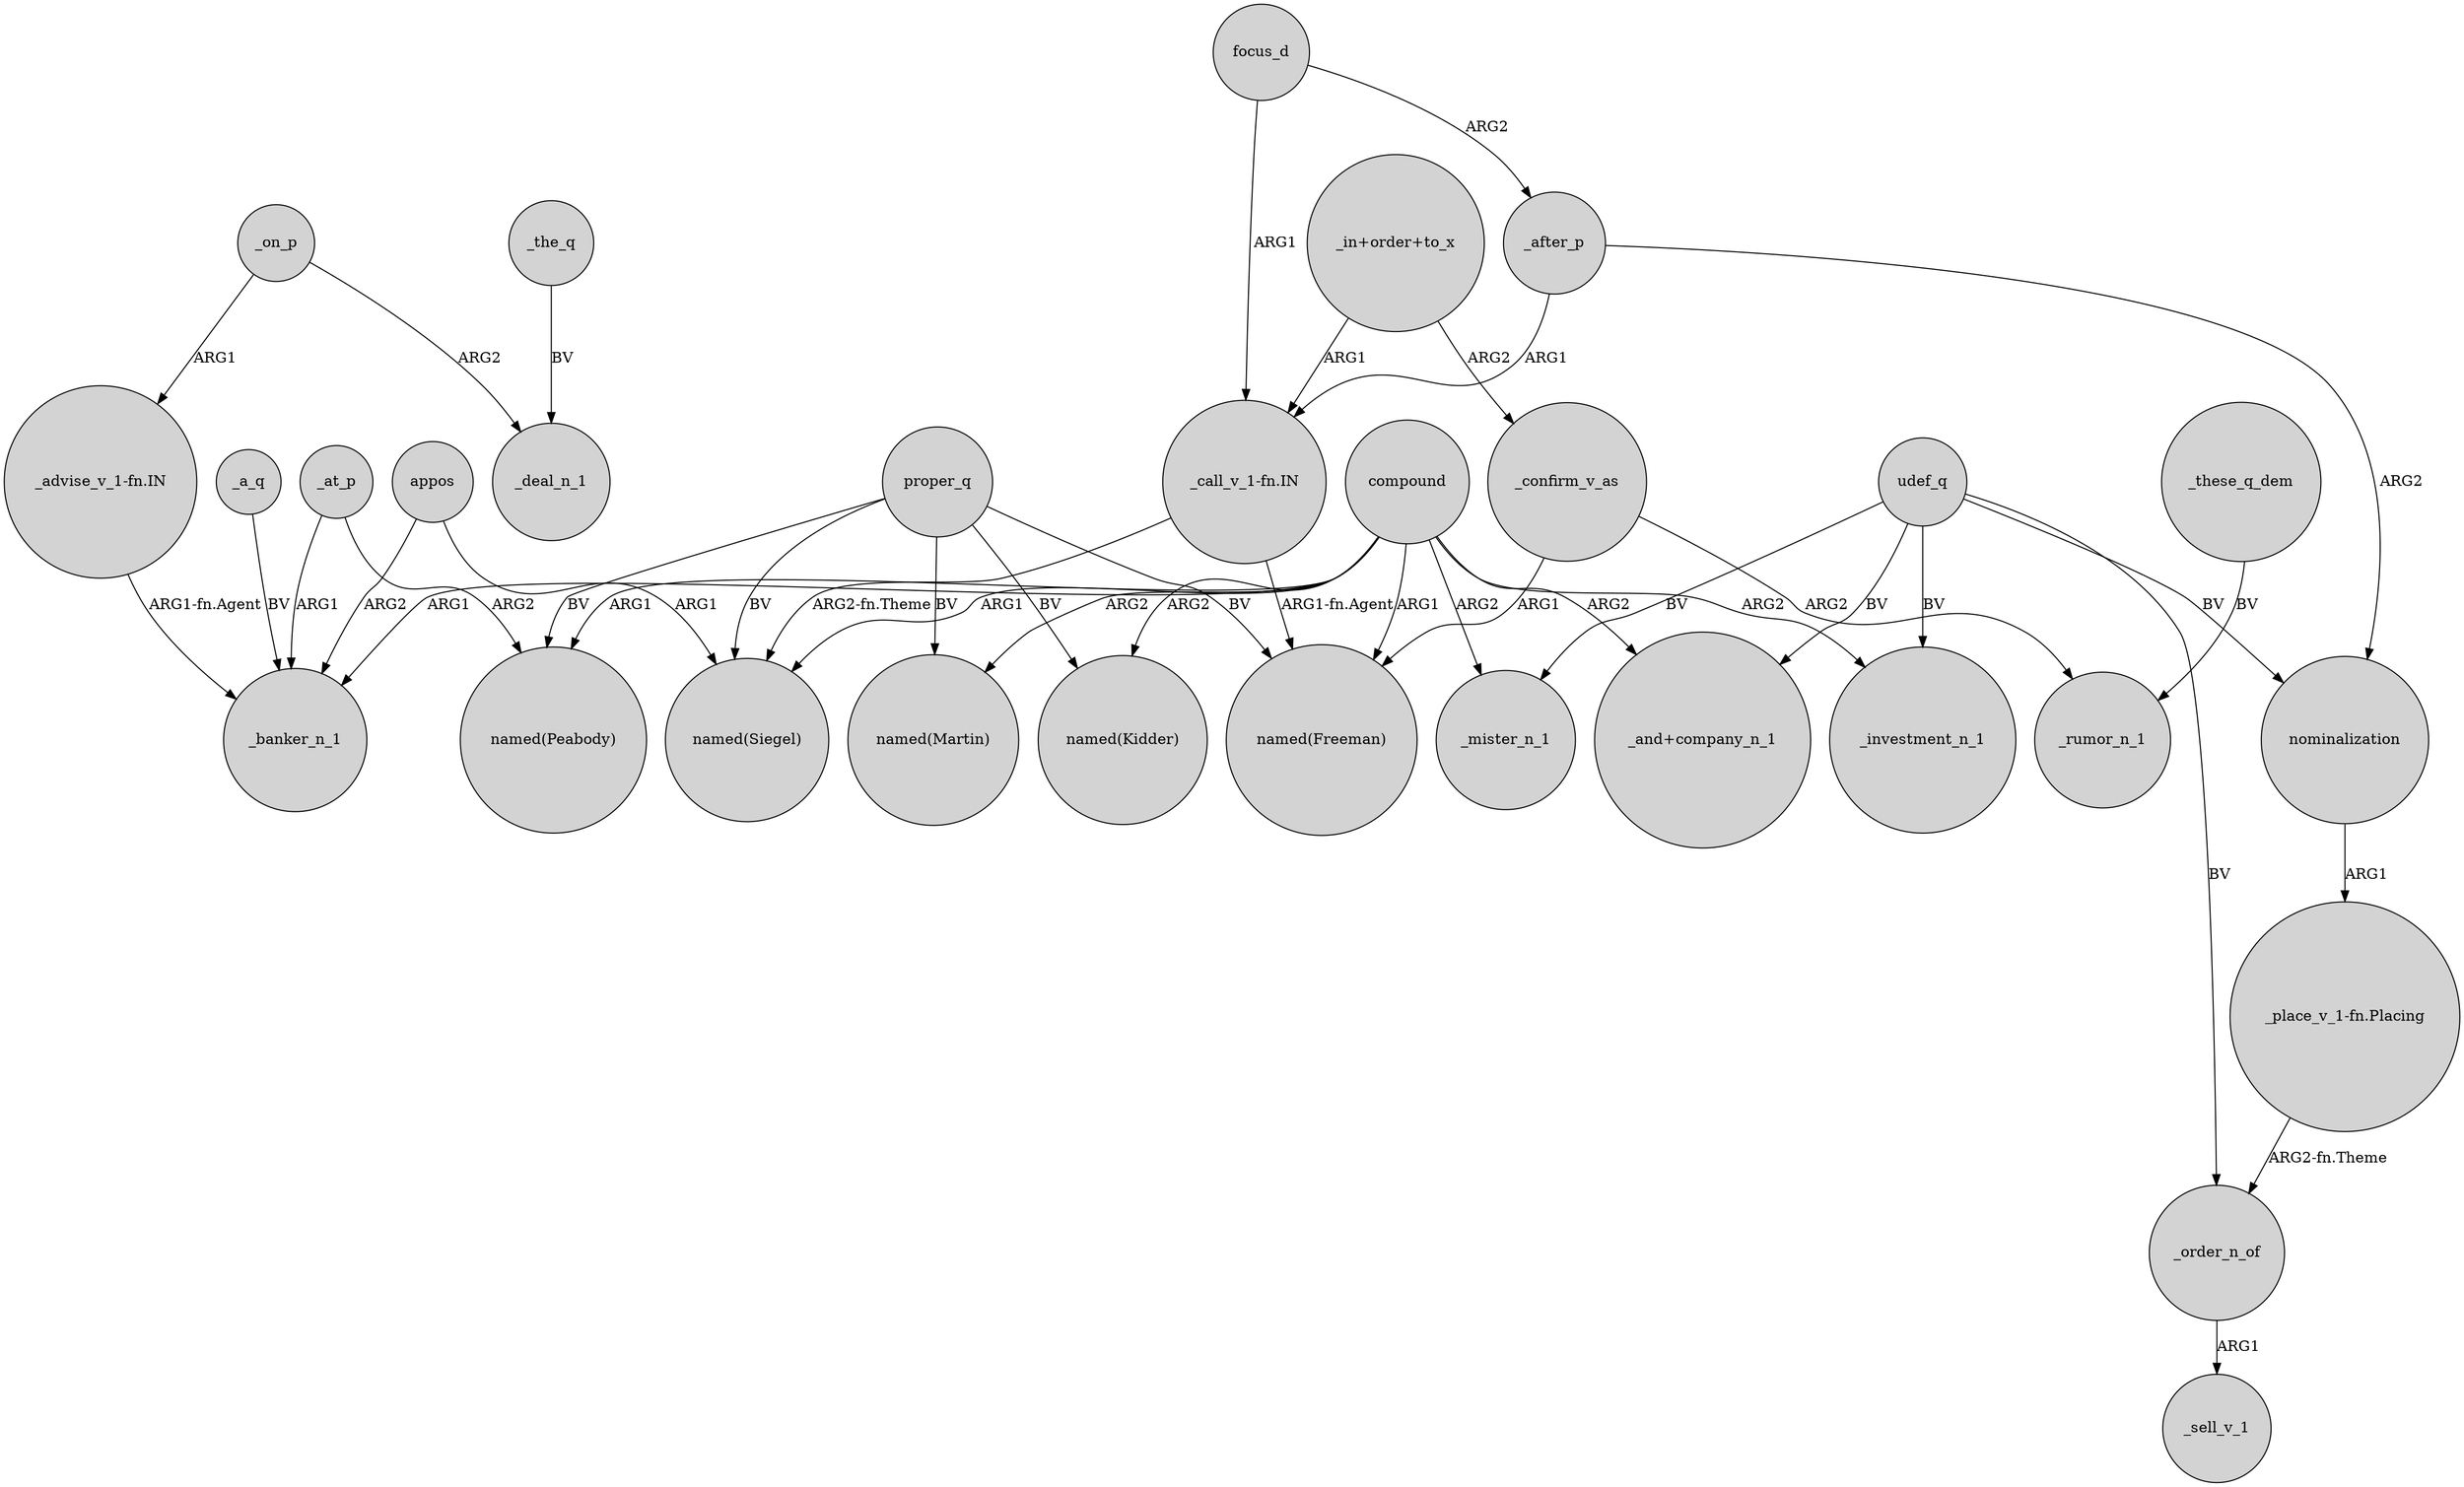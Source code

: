 digraph {
	node [shape=circle style=filled]
	compound -> "named(Kidder)" [label=ARG2]
	_at_p -> "named(Peabody)" [label=ARG2]
	focus_d -> _after_p [label=ARG2]
	udef_q -> _order_n_of [label=BV]
	nominalization -> "_place_v_1-fn.Placing" [label=ARG1]
	"_call_v_1-fn.IN" -> "named(Siegel)" [label="ARG2-fn.Theme"]
	"_in+order+to_x" -> "_call_v_1-fn.IN" [label=ARG1]
	_the_q -> _deal_n_1 [label=BV]
	compound -> _mister_n_1 [label=ARG2]
	udef_q -> _mister_n_1 [label=BV]
	proper_q -> "named(Siegel)" [label=BV]
	compound -> _investment_n_1 [label=ARG2]
	proper_q -> "named(Peabody)" [label=BV]
	proper_q -> "named(Freeman)" [label=BV]
	compound -> "named(Siegel)" [label=ARG1]
	compound -> "named(Martin)" [label=ARG2]
	"_call_v_1-fn.IN" -> "named(Freeman)" [label="ARG1-fn.Agent"]
	compound -> "named(Freeman)" [label=ARG1]
	_these_q_dem -> _rumor_n_1 [label=BV]
	_on_p -> _deal_n_1 [label=ARG2]
	_confirm_v_as -> _rumor_n_1 [label=ARG2]
	_a_q -> _banker_n_1 [label=BV]
	focus_d -> "_call_v_1-fn.IN" [label=ARG1]
	compound -> "named(Peabody)" [label=ARG1]
	compound -> "_and+company_n_1" [label=ARG2]
	proper_q -> "named(Kidder)" [label=BV]
	appos -> _banker_n_1 [label=ARG2]
	_at_p -> _banker_n_1 [label=ARG1]
	udef_q -> nominalization [label=BV]
	compound -> _banker_n_1 [label=ARG1]
	proper_q -> "named(Martin)" [label=BV]
	"_place_v_1-fn.Placing" -> _order_n_of [label="ARG2-fn.Theme"]
	_after_p -> "_call_v_1-fn.IN" [label=ARG1]
	udef_q -> _investment_n_1 [label=BV]
	udef_q -> "_and+company_n_1" [label=BV]
	_confirm_v_as -> "named(Freeman)" [label=ARG1]
	_order_n_of -> _sell_v_1 [label=ARG1]
	"_in+order+to_x" -> _confirm_v_as [label=ARG2]
	appos -> "named(Siegel)" [label=ARG1]
	_on_p -> "_advise_v_1-fn.IN" [label=ARG1]
	_after_p -> nominalization [label=ARG2]
	"_advise_v_1-fn.IN" -> _banker_n_1 [label="ARG1-fn.Agent"]
}
